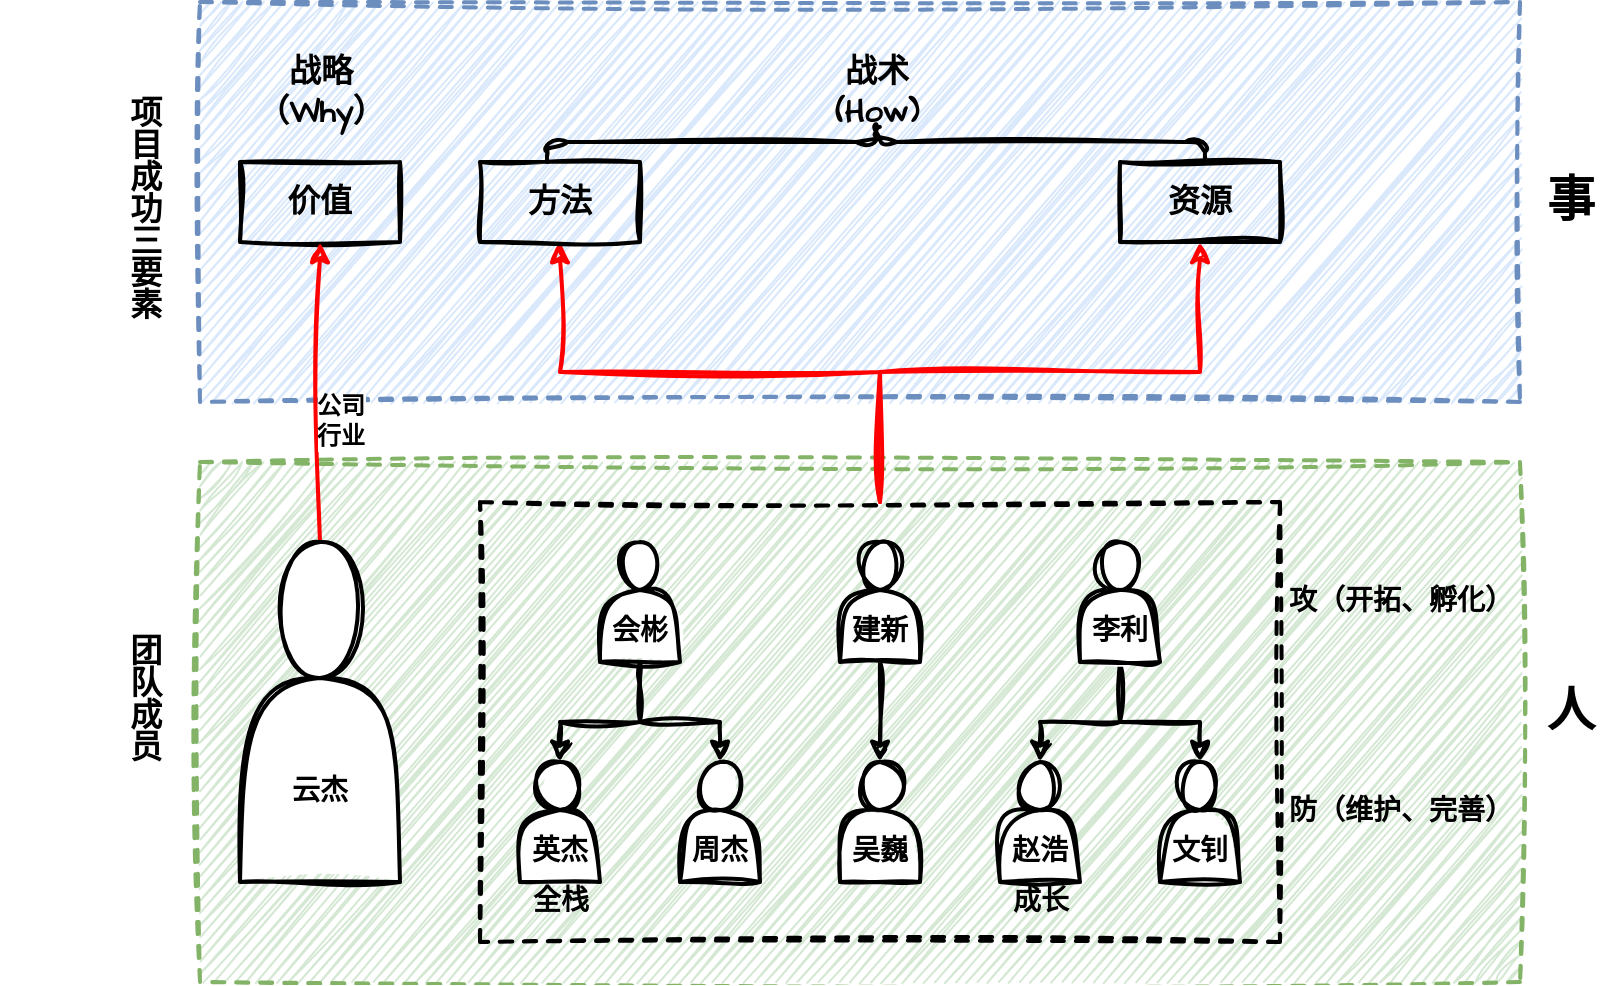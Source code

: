 <mxfile version="28.1.0">
  <diagram name="第 1 页" id="M9J6lt4R4nmGB0rUq02U">
    <mxGraphModel dx="1540" dy="1146" grid="1" gridSize="10" guides="1" tooltips="1" connect="1" arrows="1" fold="1" page="1" pageScale="1" pageWidth="827" pageHeight="1169" math="0" shadow="0">
      <root>
        <mxCell id="0" />
        <mxCell id="1" parent="0" />
        <mxCell id="r2kpWZ2bmqGQy7hEbJZy-4" value="" style="rounded=0;whiteSpace=wrap;html=1;sketch=1;hachureGap=4;jiggle=2;curveFitting=1;fontFamily=Architects Daughter;fontSource=https%3A%2F%2Ffonts.googleapis.com%2Fcss%3Ffamily%3DArchitects%2BDaughter;fillColor=#dae8fc;strokeWidth=2;dashed=1;strokeColor=#6c8ebf;" parent="1" vertex="1">
          <mxGeometry x="460" y="120" width="660" height="200" as="geometry" />
        </mxCell>
        <mxCell id="r2kpWZ2bmqGQy7hEbJZy-56" value="" style="rounded=0;whiteSpace=wrap;html=1;sketch=1;hachureGap=4;jiggle=2;curveFitting=1;fontFamily=Architects Daughter;fontSource=https%3A%2F%2Ffonts.googleapis.com%2Fcss%3Ffamily%3DArchitects%2BDaughter;fillColor=#d5e8d4;dashed=1;strokeWidth=2;strokeColor=#82b366;" parent="1" vertex="1">
          <mxGeometry x="460" y="350" width="660" height="260" as="geometry" />
        </mxCell>
        <mxCell id="r2kpWZ2bmqGQy7hEbJZy-60" style="edgeStyle=orthogonalEdgeStyle;rounded=0;sketch=1;hachureGap=4;jiggle=2;curveFitting=1;orthogonalLoop=1;jettySize=auto;html=1;exitX=0.5;exitY=0;exitDx=0;exitDy=0;entryX=0.5;entryY=1;entryDx=0;entryDy=0;fontFamily=Architects Daughter;fontSource=https%3A%2F%2Ffonts.googleapis.com%2Fcss%3Ffamily%3DArchitects%2BDaughter;strokeWidth=2;strokeColor=#FF0000;" parent="1" source="r2kpWZ2bmqGQy7hEbJZy-50" target="r2kpWZ2bmqGQy7hEbJZy-2" edge="1">
          <mxGeometry relative="1" as="geometry" />
        </mxCell>
        <mxCell id="r2kpWZ2bmqGQy7hEbJZy-61" style="edgeStyle=orthogonalEdgeStyle;rounded=0;sketch=1;hachureGap=4;jiggle=2;curveFitting=1;orthogonalLoop=1;jettySize=auto;html=1;exitX=0.5;exitY=0;exitDx=0;exitDy=0;entryX=0.5;entryY=1;entryDx=0;entryDy=0;fontFamily=Architects Daughter;fontSource=https%3A%2F%2Ffonts.googleapis.com%2Fcss%3Ffamily%3DArchitects%2BDaughter;strokeWidth=2;strokeColor=#FF0000;" parent="1" source="r2kpWZ2bmqGQy7hEbJZy-50" target="r2kpWZ2bmqGQy7hEbJZy-3" edge="1">
          <mxGeometry relative="1" as="geometry" />
        </mxCell>
        <mxCell id="r2kpWZ2bmqGQy7hEbJZy-50" value="" style="rounded=0;whiteSpace=wrap;html=1;sketch=1;hachureGap=4;jiggle=2;curveFitting=1;fontFamily=Architects Daughter;fontSource=https%3A%2F%2Ffonts.googleapis.com%2Fcss%3Ffamily%3DArchitects%2BDaughter;fillColor=none;dashed=1;strokeWidth=2;" parent="1" vertex="1">
          <mxGeometry x="600" y="370" width="400" height="220" as="geometry" />
        </mxCell>
        <mxCell id="r2kpWZ2bmqGQy7hEbJZy-1" value="&lt;b&gt;&lt;font style=&quot;font-size: 16px;&quot;&gt;价值&lt;/font&gt;&lt;/b&gt;" style="rounded=0;whiteSpace=wrap;html=1;sketch=1;hachureGap=4;jiggle=2;curveFitting=1;fontFamily=Architects Daughter;fontSource=https%3A%2F%2Ffonts.googleapis.com%2Fcss%3Ffamily%3DArchitects%2BDaughter;fillColor=none;strokeWidth=2;" parent="1" vertex="1">
          <mxGeometry x="480" y="200" width="80" height="40" as="geometry" />
        </mxCell>
        <mxCell id="r2kpWZ2bmqGQy7hEbJZy-2" value="&lt;span style=&quot;font-size: 16px;&quot;&gt;&lt;b&gt;方法&lt;/b&gt;&lt;/span&gt;" style="rounded=0;whiteSpace=wrap;html=1;sketch=1;hachureGap=4;jiggle=2;curveFitting=1;fontFamily=Architects Daughter;fontSource=https%3A%2F%2Ffonts.googleapis.com%2Fcss%3Ffamily%3DArchitects%2BDaughter;fillColor=none;strokeWidth=2;" parent="1" vertex="1">
          <mxGeometry x="600" y="200" width="80" height="40" as="geometry" />
        </mxCell>
        <mxCell id="r2kpWZ2bmqGQy7hEbJZy-3" value="&lt;span style=&quot;font-size: 16px;&quot;&gt;&lt;b&gt;资源&lt;/b&gt;&lt;/span&gt;" style="rounded=0;whiteSpace=wrap;html=1;sketch=1;hachureGap=4;jiggle=2;curveFitting=1;fontFamily=Architects Daughter;fontSource=https%3A%2F%2Ffonts.googleapis.com%2Fcss%3Ffamily%3DArchitects%2BDaughter;fillColor=none;strokeWidth=2;" parent="1" vertex="1">
          <mxGeometry x="920" y="200" width="80" height="40" as="geometry" />
        </mxCell>
        <mxCell id="r2kpWZ2bmqGQy7hEbJZy-5" value="" style="shape=curlyBracket;whiteSpace=wrap;html=1;rounded=1;labelPosition=left;verticalLabelPosition=middle;align=right;verticalAlign=middle;sketch=1;hachureGap=4;jiggle=2;curveFitting=1;fontFamily=Architects Daughter;fontSource=https%3A%2F%2Ffonts.googleapis.com%2Fcss%3Ffamily%3DArchitects%2BDaughter;strokeWidth=2;rotation=90;" parent="1" vertex="1">
          <mxGeometry x="788.13" y="25.63" width="20" height="328.75" as="geometry" />
        </mxCell>
        <mxCell id="r2kpWZ2bmqGQy7hEbJZy-6" value="&lt;b&gt;&lt;font style=&quot;font-size: 16px;&quot;&gt;战术&lt;/font&gt;&lt;/b&gt;&lt;div&gt;&lt;b&gt;&lt;font style=&quot;font-size: 16px;&quot;&gt;(How)&lt;/font&gt;&lt;/b&gt;&lt;/div&gt;" style="text;html=1;align=center;verticalAlign=middle;resizable=0;points=[];autosize=1;strokeColor=none;fillColor=none;fontFamily=Architects Daughter;fontSource=https%3A%2F%2Ffonts.googleapis.com%2Fcss%3Ffamily%3DArchitects%2BDaughter;" parent="1" vertex="1">
          <mxGeometry x="763.13" y="140" width="70" height="50" as="geometry" />
        </mxCell>
        <mxCell id="r2kpWZ2bmqGQy7hEbJZy-7" value="&lt;b&gt;&lt;font style=&quot;font-size: 16px;&quot;&gt;战略&lt;/font&gt;&lt;/b&gt;&lt;div&gt;&lt;b&gt;&lt;font style=&quot;font-size: 16px;&quot;&gt;（Why）&lt;/font&gt;&lt;/b&gt;&lt;/div&gt;" style="text;html=1;align=center;verticalAlign=middle;resizable=0;points=[];autosize=1;strokeColor=none;fillColor=none;fontFamily=Architects Daughter;fontSource=https%3A%2F%2Ffonts.googleapis.com%2Fcss%3Ffamily%3DArchitects%2BDaughter;" parent="1" vertex="1">
          <mxGeometry x="475" y="140" width="90" height="50" as="geometry" />
        </mxCell>
        <mxCell id="r2kpWZ2bmqGQy7hEbJZy-8" value="&lt;font style=&quot;font-size: 16px;&quot;&gt;&lt;b&gt;项目成功三要素&lt;/b&gt;&lt;/font&gt;" style="text;html=1;align=center;verticalAlign=middle;resizable=0;points=[];autosize=1;strokeColor=none;fillColor=none;fontFamily=Architects Daughter;fontSource=https%3A%2F%2Ffonts.googleapis.com%2Fcss%3Ffamily%3DArchitects%2BDaughter;textDirection=vertical-lr;" parent="1" vertex="1">
          <mxGeometry x="360" y="220" width="140" height="30" as="geometry" />
        </mxCell>
        <mxCell id="r2kpWZ2bmqGQy7hEbJZy-39" style="edgeStyle=orthogonalEdgeStyle;rounded=0;sketch=1;hachureGap=4;jiggle=2;curveFitting=1;orthogonalLoop=1;jettySize=auto;html=1;exitX=0.5;exitY=1;exitDx=0;exitDy=0;entryX=0.5;entryY=0;entryDx=0;entryDy=0;fontFamily=Architects Daughter;fontSource=https%3A%2F%2Ffonts.googleapis.com%2Fcss%3Ffamily%3DArchitects%2BDaughter;strokeWidth=2;" parent="1" source="r2kpWZ2bmqGQy7hEbJZy-36" target="r2kpWZ2bmqGQy7hEbJZy-37" edge="1">
          <mxGeometry relative="1" as="geometry">
            <Array as="points">
              <mxPoint x="680" y="480" />
              <mxPoint x="640" y="480" />
            </Array>
          </mxGeometry>
        </mxCell>
        <mxCell id="r2kpWZ2bmqGQy7hEbJZy-40" style="edgeStyle=orthogonalEdgeStyle;rounded=0;sketch=1;hachureGap=4;jiggle=2;curveFitting=1;orthogonalLoop=1;jettySize=auto;html=1;exitX=0.5;exitY=1;exitDx=0;exitDy=0;entryX=0.5;entryY=0;entryDx=0;entryDy=0;fontFamily=Architects Daughter;fontSource=https%3A%2F%2Ffonts.googleapis.com%2Fcss%3Ffamily%3DArchitects%2BDaughter;strokeWidth=2;" parent="1" source="r2kpWZ2bmqGQy7hEbJZy-36" target="r2kpWZ2bmqGQy7hEbJZy-38" edge="1">
          <mxGeometry relative="1" as="geometry">
            <Array as="points">
              <mxPoint x="680" y="480" />
              <mxPoint x="720" y="480" />
            </Array>
          </mxGeometry>
        </mxCell>
        <mxCell id="r2kpWZ2bmqGQy7hEbJZy-36" value="&lt;div&gt;&lt;br&gt;&lt;/div&gt;&lt;div&gt;&lt;br&gt;&lt;/div&gt;&lt;b&gt;&lt;font style=&quot;font-size: 14px;&quot;&gt;会彬&lt;/font&gt;&lt;/b&gt;" style="shape=actor;whiteSpace=wrap;html=1;sketch=1;hachureGap=4;jiggle=2;curveFitting=1;fontFamily=Architects Daughter;fontSource=https%3A%2F%2Ffonts.googleapis.com%2Fcss%3Ffamily%3DArchitects%2BDaughter;strokeWidth=2;" parent="1" vertex="1">
          <mxGeometry x="660" y="390" width="40" height="60" as="geometry" />
        </mxCell>
        <mxCell id="r2kpWZ2bmqGQy7hEbJZy-37" value="&lt;div&gt;&lt;br&gt;&lt;/div&gt;&lt;div&gt;&lt;br&gt;&lt;/div&gt;&lt;span style=&quot;font-size: 14px;&quot;&gt;&lt;b&gt;英杰&lt;/b&gt;&lt;/span&gt;" style="shape=actor;whiteSpace=wrap;html=1;sketch=1;hachureGap=4;jiggle=2;curveFitting=1;fontFamily=Architects Daughter;fontSource=https%3A%2F%2Ffonts.googleapis.com%2Fcss%3Ffamily%3DArchitects%2BDaughter;strokeWidth=2;" parent="1" vertex="1">
          <mxGeometry x="620" y="500" width="40" height="60" as="geometry" />
        </mxCell>
        <mxCell id="r2kpWZ2bmqGQy7hEbJZy-38" value="&lt;div&gt;&lt;br&gt;&lt;/div&gt;&lt;div&gt;&lt;br&gt;&lt;/div&gt;&lt;span style=&quot;font-size: 14px;&quot;&gt;&lt;b&gt;周杰&lt;/b&gt;&lt;/span&gt;" style="shape=actor;whiteSpace=wrap;html=1;sketch=1;hachureGap=4;jiggle=2;curveFitting=1;fontFamily=Architects Daughter;fontSource=https%3A%2F%2Ffonts.googleapis.com%2Fcss%3Ffamily%3DArchitects%2BDaughter;strokeWidth=2;" parent="1" vertex="1">
          <mxGeometry x="700" y="500" width="40" height="60" as="geometry" />
        </mxCell>
        <mxCell id="r2kpWZ2bmqGQy7hEbJZy-43" style="edgeStyle=orthogonalEdgeStyle;rounded=0;sketch=1;hachureGap=4;jiggle=2;curveFitting=1;orthogonalLoop=1;jettySize=auto;html=1;exitX=0.5;exitY=1;exitDx=0;exitDy=0;entryX=0.5;entryY=0;entryDx=0;entryDy=0;fontFamily=Architects Daughter;fontSource=https%3A%2F%2Ffonts.googleapis.com%2Fcss%3Ffamily%3DArchitects%2BDaughter;strokeWidth=2;" parent="1" source="r2kpWZ2bmqGQy7hEbJZy-41" target="r2kpWZ2bmqGQy7hEbJZy-42" edge="1">
          <mxGeometry relative="1" as="geometry" />
        </mxCell>
        <mxCell id="r2kpWZ2bmqGQy7hEbJZy-41" value="&lt;div&gt;&lt;br&gt;&lt;/div&gt;&lt;div&gt;&lt;br&gt;&lt;/div&gt;&lt;span style=&quot;font-size: 14px;&quot;&gt;&lt;b&gt;建新&lt;/b&gt;&lt;/span&gt;" style="shape=actor;whiteSpace=wrap;html=1;sketch=1;hachureGap=4;jiggle=2;curveFitting=1;fontFamily=Architects Daughter;fontSource=https%3A%2F%2Ffonts.googleapis.com%2Fcss%3Ffamily%3DArchitects%2BDaughter;strokeWidth=2;" parent="1" vertex="1">
          <mxGeometry x="780" y="390" width="40" height="60" as="geometry" />
        </mxCell>
        <mxCell id="r2kpWZ2bmqGQy7hEbJZy-42" value="&lt;div&gt;&lt;br&gt;&lt;/div&gt;&lt;div&gt;&lt;br&gt;&lt;/div&gt;&lt;b&gt;&lt;font style=&quot;font-size: 14px;&quot;&gt;吴巍&lt;/font&gt;&lt;/b&gt;" style="shape=actor;whiteSpace=wrap;html=1;sketch=1;hachureGap=4;jiggle=2;curveFitting=1;fontFamily=Architects Daughter;fontSource=https%3A%2F%2Ffonts.googleapis.com%2Fcss%3Ffamily%3DArchitects%2BDaughter;strokeWidth=2;" parent="1" vertex="1">
          <mxGeometry x="780" y="500" width="40" height="60" as="geometry" />
        </mxCell>
        <mxCell id="r2kpWZ2bmqGQy7hEbJZy-44" style="edgeStyle=orthogonalEdgeStyle;rounded=0;sketch=1;hachureGap=4;jiggle=2;curveFitting=1;orthogonalLoop=1;jettySize=auto;html=1;exitX=0.5;exitY=1;exitDx=0;exitDy=0;entryX=0.5;entryY=0;entryDx=0;entryDy=0;fontFamily=Architects Daughter;fontSource=https%3A%2F%2Ffonts.googleapis.com%2Fcss%3Ffamily%3DArchitects%2BDaughter;strokeWidth=2;" parent="1" source="r2kpWZ2bmqGQy7hEbJZy-46" target="r2kpWZ2bmqGQy7hEbJZy-47" edge="1">
          <mxGeometry relative="1" as="geometry">
            <Array as="points">
              <mxPoint x="920" y="480" />
              <mxPoint x="880" y="480" />
            </Array>
          </mxGeometry>
        </mxCell>
        <mxCell id="r2kpWZ2bmqGQy7hEbJZy-45" style="edgeStyle=orthogonalEdgeStyle;rounded=0;sketch=1;hachureGap=4;jiggle=2;curveFitting=1;orthogonalLoop=1;jettySize=auto;html=1;exitX=0.5;exitY=1;exitDx=0;exitDy=0;entryX=0.5;entryY=0;entryDx=0;entryDy=0;fontFamily=Architects Daughter;fontSource=https%3A%2F%2Ffonts.googleapis.com%2Fcss%3Ffamily%3DArchitects%2BDaughter;strokeWidth=2;" parent="1" source="r2kpWZ2bmqGQy7hEbJZy-46" target="r2kpWZ2bmqGQy7hEbJZy-48" edge="1">
          <mxGeometry relative="1" as="geometry">
            <Array as="points">
              <mxPoint x="920" y="480" />
              <mxPoint x="960" y="480" />
            </Array>
          </mxGeometry>
        </mxCell>
        <mxCell id="r2kpWZ2bmqGQy7hEbJZy-46" value="&lt;div&gt;&lt;br&gt;&lt;/div&gt;&lt;div&gt;&lt;br&gt;&lt;/div&gt;&lt;span style=&quot;font-size: 14px;&quot;&gt;&lt;b&gt;李利&lt;/b&gt;&lt;/span&gt;" style="shape=actor;whiteSpace=wrap;html=1;sketch=1;hachureGap=4;jiggle=2;curveFitting=1;fontFamily=Architects Daughter;fontSource=https%3A%2F%2Ffonts.googleapis.com%2Fcss%3Ffamily%3DArchitects%2BDaughter;strokeWidth=2;" parent="1" vertex="1">
          <mxGeometry x="900" y="390" width="40" height="60" as="geometry" />
        </mxCell>
        <mxCell id="r2kpWZ2bmqGQy7hEbJZy-47" value="&lt;div&gt;&lt;br&gt;&lt;/div&gt;&lt;div&gt;&lt;br&gt;&lt;/div&gt;&lt;b&gt;&lt;font style=&quot;font-size: 14px;&quot;&gt;赵浩&lt;/font&gt;&lt;/b&gt;" style="shape=actor;whiteSpace=wrap;html=1;sketch=1;hachureGap=4;jiggle=2;curveFitting=1;fontFamily=Architects Daughter;fontSource=https%3A%2F%2Ffonts.googleapis.com%2Fcss%3Ffamily%3DArchitects%2BDaughter;strokeWidth=2;" parent="1" vertex="1">
          <mxGeometry x="860" y="500" width="40" height="60" as="geometry" />
        </mxCell>
        <mxCell id="r2kpWZ2bmqGQy7hEbJZy-48" value="&lt;div&gt;&lt;br&gt;&lt;/div&gt;&lt;div&gt;&lt;br&gt;&lt;/div&gt;&lt;span style=&quot;font-size: 14px;&quot;&gt;&lt;b&gt;文钊&lt;/b&gt;&lt;/span&gt;" style="shape=actor;whiteSpace=wrap;html=1;sketch=1;hachureGap=4;jiggle=2;curveFitting=1;fontFamily=Architects Daughter;fontSource=https%3A%2F%2Ffonts.googleapis.com%2Fcss%3Ffamily%3DArchitects%2BDaughter;strokeWidth=2;" parent="1" vertex="1">
          <mxGeometry x="940" y="500" width="40" height="60" as="geometry" />
        </mxCell>
        <mxCell id="r2kpWZ2bmqGQy7hEbJZy-62" style="edgeStyle=orthogonalEdgeStyle;rounded=0;sketch=1;hachureGap=4;jiggle=2;curveFitting=1;orthogonalLoop=1;jettySize=auto;html=1;exitX=0.5;exitY=0;exitDx=0;exitDy=0;entryX=0.5;entryY=1;entryDx=0;entryDy=0;fontFamily=Architects Daughter;fontSource=https%3A%2F%2Ffonts.googleapis.com%2Fcss%3Ffamily%3DArchitects%2BDaughter;strokeWidth=2;strokeColor=#FF0000;" parent="1" source="r2kpWZ2bmqGQy7hEbJZy-49" target="r2kpWZ2bmqGQy7hEbJZy-1" edge="1">
          <mxGeometry relative="1" as="geometry" />
        </mxCell>
        <mxCell id="r2kpWZ2bmqGQy7hEbJZy-64" value="&lt;b&gt;&lt;font style=&quot;font-size: 12px;&quot;&gt;公司&lt;/font&gt;&lt;/b&gt;&lt;div&gt;&lt;b&gt;&lt;font style=&quot;font-size: 12px;&quot;&gt;行业&lt;/font&gt;&lt;/b&gt;&lt;/div&gt;" style="edgeLabel;html=1;align=center;verticalAlign=middle;resizable=0;points=[];sketch=1;hachureGap=4;jiggle=2;curveFitting=1;fontFamily=Architects Daughter;fontSource=https%3A%2F%2Ffonts.googleapis.com%2Fcss%3Ffamily%3DArchitects%2BDaughter;" parent="r2kpWZ2bmqGQy7hEbJZy-62" vertex="1" connectable="0">
          <mxGeometry x="-0.32" y="3" relative="1" as="geometry">
            <mxPoint x="13" y="-9" as="offset" />
          </mxGeometry>
        </mxCell>
        <mxCell id="r2kpWZ2bmqGQy7hEbJZy-49" value="&lt;div&gt;&lt;br&gt;&lt;/div&gt;&lt;div&gt;&lt;br&gt;&lt;/div&gt;&lt;b&gt;&lt;font style=&quot;font-size: 14px;&quot;&gt;&lt;div&gt;&lt;b&gt;&lt;font style=&quot;font-size: 14px;&quot;&gt;&lt;br&gt;&lt;/font&gt;&lt;/b&gt;&lt;/div&gt;&lt;div&gt;&lt;b&gt;&lt;font style=&quot;font-size: 14px;&quot;&gt;&lt;br&gt;&lt;/font&gt;&lt;/b&gt;&lt;/div&gt;&lt;div&gt;&lt;b&gt;&lt;font style=&quot;font-size: 14px;&quot;&gt;&lt;br&gt;&lt;/font&gt;&lt;/b&gt;&lt;/div&gt;云杰&lt;/font&gt;&lt;/b&gt;" style="shape=actor;whiteSpace=wrap;html=1;sketch=1;hachureGap=4;jiggle=2;curveFitting=1;fontFamily=Architects Daughter;fontSource=https%3A%2F%2Ffonts.googleapis.com%2Fcss%3Ffamily%3DArchitects%2BDaughter;strokeWidth=2;" parent="1" vertex="1">
          <mxGeometry x="480" y="390" width="80" height="170" as="geometry" />
        </mxCell>
        <mxCell id="r2kpWZ2bmqGQy7hEbJZy-51" value="&lt;b&gt;&lt;font style=&quot;font-size: 14px;&quot;&gt;全栈&lt;/font&gt;&lt;/b&gt;" style="text;html=1;align=center;verticalAlign=middle;resizable=0;points=[];autosize=1;strokeColor=none;fillColor=none;fontFamily=Architects Daughter;fontSource=https%3A%2F%2Ffonts.googleapis.com%2Fcss%3Ffamily%3DArchitects%2BDaughter;" parent="1" vertex="1">
          <mxGeometry x="615" y="555" width="50" height="30" as="geometry" />
        </mxCell>
        <mxCell id="r2kpWZ2bmqGQy7hEbJZy-52" value="&lt;b&gt;&lt;font style=&quot;font-size: 14px;&quot;&gt;成长&lt;/font&gt;&lt;/b&gt;" style="text;html=1;align=center;verticalAlign=middle;resizable=0;points=[];autosize=1;strokeColor=none;fillColor=none;fontFamily=Architects Daughter;fontSource=https%3A%2F%2Ffonts.googleapis.com%2Fcss%3Ffamily%3DArchitects%2BDaughter;" parent="1" vertex="1">
          <mxGeometry x="855" y="555" width="50" height="30" as="geometry" />
        </mxCell>
        <mxCell id="r2kpWZ2bmqGQy7hEbJZy-54" value="&lt;b&gt;&lt;font style=&quot;font-size: 14px;&quot;&gt;攻（开拓、孵化）&lt;/font&gt;&lt;/b&gt;" style="text;html=1;align=center;verticalAlign=middle;resizable=0;points=[];autosize=1;strokeColor=none;fillColor=none;fontFamily=Architects Daughter;fontSource=https%3A%2F%2Ffonts.googleapis.com%2Fcss%3Ffamily%3DArchitects%2BDaughter;" parent="1" vertex="1">
          <mxGeometry x="990" y="405" width="140" height="30" as="geometry" />
        </mxCell>
        <mxCell id="r2kpWZ2bmqGQy7hEbJZy-55" value="&lt;b&gt;&lt;font style=&quot;font-size: 14px;&quot;&gt;防（维护、完善）&lt;/font&gt;&lt;/b&gt;" style="text;html=1;align=center;verticalAlign=middle;resizable=0;points=[];autosize=1;strokeColor=none;fillColor=none;fontFamily=Architects Daughter;fontSource=https%3A%2F%2Ffonts.googleapis.com%2Fcss%3Ffamily%3DArchitects%2BDaughter;" parent="1" vertex="1">
          <mxGeometry x="990" y="510" width="140" height="30" as="geometry" />
        </mxCell>
        <mxCell id="r2kpWZ2bmqGQy7hEbJZy-57" value="&lt;font style=&quot;font-size: 16px;&quot;&gt;&lt;b&gt;团队成员&lt;/b&gt;&lt;/font&gt;" style="text;html=1;align=center;verticalAlign=middle;resizable=0;points=[];autosize=1;strokeColor=none;fillColor=none;fontFamily=Architects Daughter;fontSource=https%3A%2F%2Ffonts.googleapis.com%2Fcss%3Ffamily%3DArchitects%2BDaughter;textDirection=vertical-lr;" parent="1" vertex="1">
          <mxGeometry x="385" y="465" width="90" height="30" as="geometry" />
        </mxCell>
        <mxCell id="rB78i-OftnlykE6RKzsE-1" value="&lt;b style=&quot;&quot;&gt;&lt;font style=&quot;font-size: 24px;&quot;&gt;事&lt;/font&gt;&lt;/b&gt;" style="text;html=1;align=center;verticalAlign=middle;resizable=0;points=[];autosize=1;strokeColor=none;fillColor=none;fontFamily=Architects Daughter;fontSource=https%3A%2F%2Ffonts.googleapis.com%2Fcss%3Ffamily%3DArchitects%2BDaughter;" parent="1" vertex="1">
          <mxGeometry x="1120" y="200" width="50" height="40" as="geometry" />
        </mxCell>
        <mxCell id="rB78i-OftnlykE6RKzsE-2" value="&lt;span style=&quot;font-size: 24px;&quot;&gt;&lt;b&gt;人&lt;/b&gt;&lt;/span&gt;" style="text;html=1;align=center;verticalAlign=middle;resizable=0;points=[];autosize=1;strokeColor=none;fillColor=none;fontFamily=Architects Daughter;fontSource=https%3A%2F%2Ffonts.googleapis.com%2Fcss%3Ffamily%3DArchitects%2BDaughter;" parent="1" vertex="1">
          <mxGeometry x="1120" y="455" width="50" height="40" as="geometry" />
        </mxCell>
      </root>
    </mxGraphModel>
  </diagram>
</mxfile>

